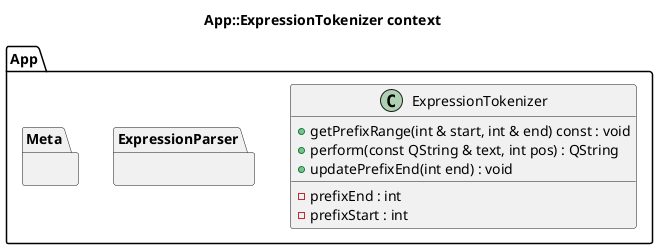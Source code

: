 @startuml
title App::ExpressionTokenizer context
package [App] as C_0002285326295477687690 {
package [ExpressionParser] as C_0000905861183269213715 {
}
package [Meta] as C_0002283864520314866053 {
}
class "ExpressionTokenizer" as C_0000572303015653440032
class C_0000572303015653440032 [[https://github.com/FreeCAD/FreeCAD/blob/f6708547a9bb3f71a4aaade12109f511a72c207c/src/App/ExpressionTokenizer.h#L32{ExpressionTokenizer}]] {
+getPrefixRange(int & start, int & end) const : void [[[https://github.com/FreeCAD/FreeCAD/blob/f6708547a9bb3f71a4aaade12109f511a72c207c/src/App/ExpressionTokenizer.h#L37{getPrefixRange}]]]
+perform(const QString & text, int pos) : QString [[[https://github.com/FreeCAD/FreeCAD/blob/f6708547a9bb3f71a4aaade12109f511a72c207c/src/App/ExpressionTokenizer.h#L35{perform}]]]
+updatePrefixEnd(int end) : void [[[https://github.com/FreeCAD/FreeCAD/blob/f6708547a9bb3f71a4aaade12109f511a72c207c/src/App/ExpressionTokenizer.h#L42{updatePrefixEnd}]]]
__
-prefixEnd : int [[[https://github.com/FreeCAD/FreeCAD/blob/f6708547a9bb3f71a4aaade12109f511a72c207c/src/App/ExpressionTokenizer.h#L48{prefixEnd}]]]
-prefixStart : int [[[https://github.com/FreeCAD/FreeCAD/blob/f6708547a9bb3f71a4aaade12109f511a72c207c/src/App/ExpressionTokenizer.h#L47{prefixStart}]]]
}
}

'Generated with clang-uml, version 0.4.0-14-g26abb71
'LLVM version Ubuntu clang version 15.0.7
@enduml
